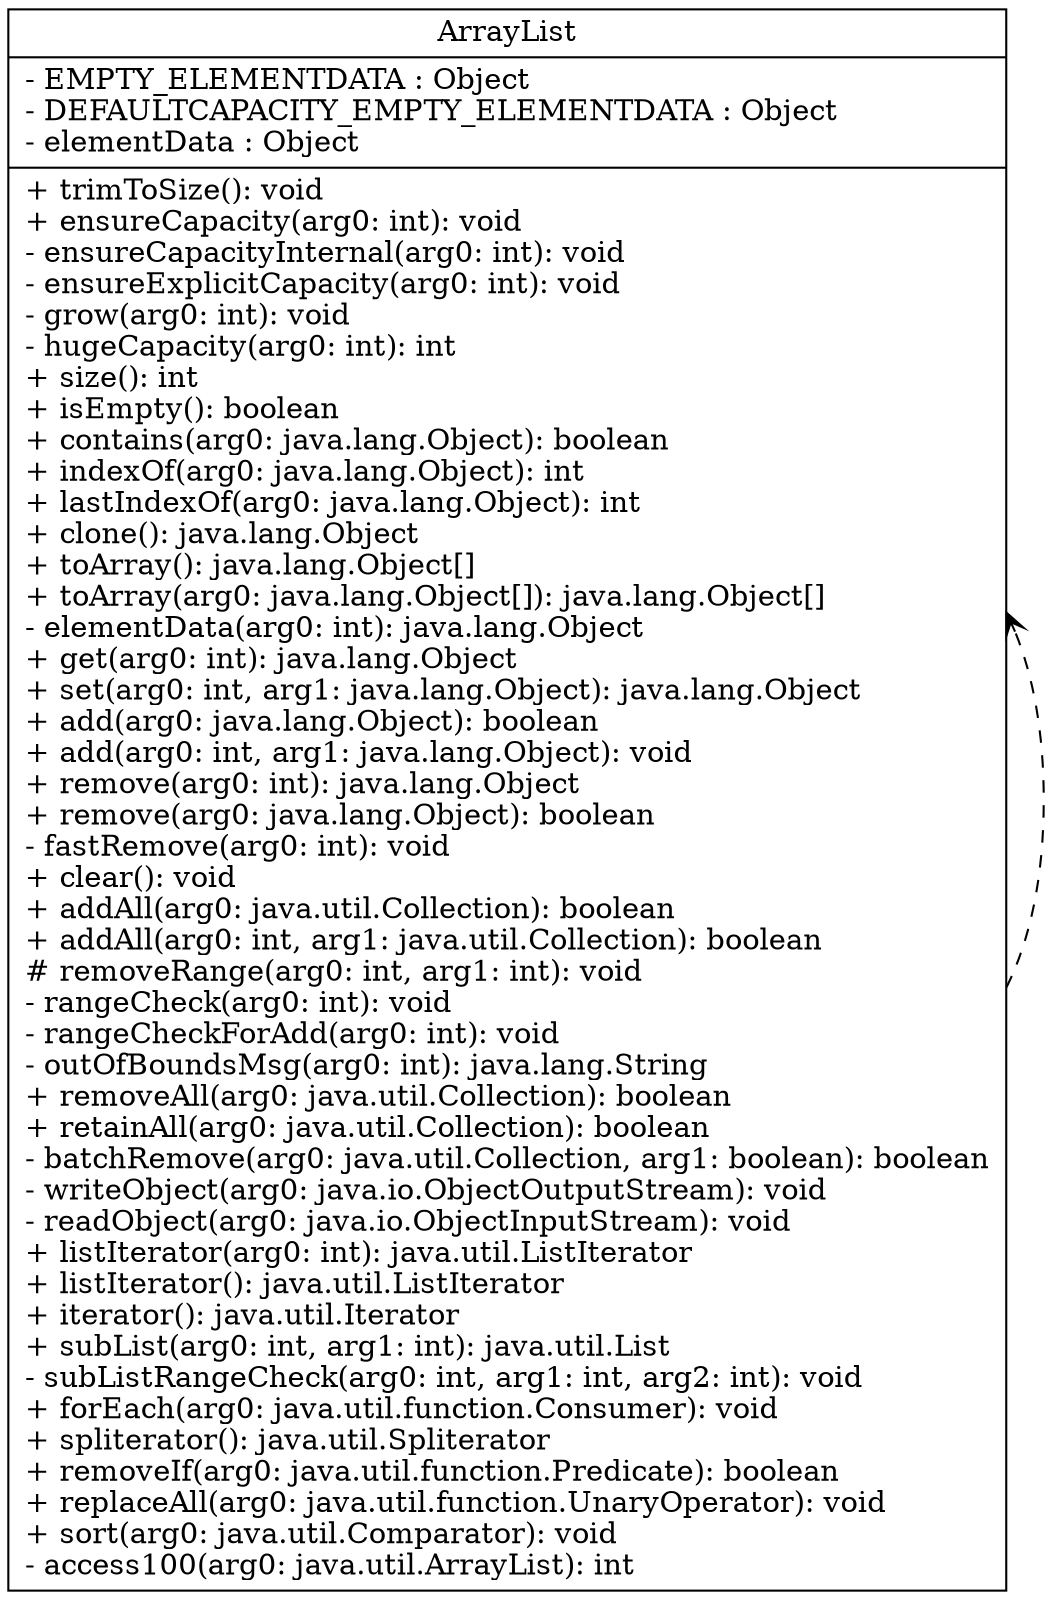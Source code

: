 digraph ILoveThisProject{
rankdir=BT;
ArrayList [
 shape="record",
 label="{ArrayList | - EMPTY_ELEMENTDATA : Object\l- DEFAULTCAPACITY_EMPTY_ELEMENTDATA : Object\l- elementData : Object\l|+ trimToSize(): void\l
+ ensureCapacity(arg0: int): void\l
- ensureCapacityInternal(arg0: int): void\l
- ensureExplicitCapacity(arg0: int): void\l
- grow(arg0: int): void\l
- hugeCapacity(arg0: int): int\l
+ size(): int\l
+ isEmpty(): boolean\l
+ contains(arg0: java.lang.Object): boolean\l
+ indexOf(arg0: java.lang.Object): int\l
+ lastIndexOf(arg0: java.lang.Object): int\l
+ clone(): java.lang.Object\l
+ toArray(): java.lang.Object[]\l
+ toArray(arg0: java.lang.Object[]): java.lang.Object[]\l
- elementData(arg0: int): java.lang.Object\l
+ get(arg0: int): java.lang.Object\l
+ set(arg0: int, arg1: java.lang.Object): java.lang.Object\l
+ add(arg0: java.lang.Object): boolean\l
+ add(arg0: int, arg1: java.lang.Object): void\l
+ remove(arg0: int): java.lang.Object\l
+ remove(arg0: java.lang.Object): boolean\l
- fastRemove(arg0: int): void\l
+ clear(): void\l
+ addAll(arg0: java.util.Collection): boolean\l
+ addAll(arg0: int, arg1: java.util.Collection): boolean\l
# removeRange(arg0: int, arg1: int): void\l
- rangeCheck(arg0: int): void\l
- rangeCheckForAdd(arg0: int): void\l
- outOfBoundsMsg(arg0: int): java.lang.String\l
+ removeAll(arg0: java.util.Collection): boolean\l
+ retainAll(arg0: java.util.Collection): boolean\l
- batchRemove(arg0: java.util.Collection, arg1: boolean): boolean\l
- writeObject(arg0: java.io.ObjectOutputStream): void\l
- readObject(arg0: java.io.ObjectInputStream): void\l
+ listIterator(arg0: int): java.util.ListIterator\l
+ listIterator(): java.util.ListIterator\l
+ iterator(): java.util.Iterator\l
+ subList(arg0: int, arg1: int): java.util.List\l
- subListRangeCheck(arg0: int, arg1: int, arg2: int): void\l
+ forEach(arg0: java.util.function.Consumer): void\l
+ spliterator(): java.util.Spliterator\l
+ removeIf(arg0: java.util.function.Predicate): boolean\l
+ replaceAll(arg0: java.util.function.UnaryOperator): void\l
+ sort(arg0: java.util.Comparator): void\l
- access100(arg0: java.util.ArrayList): int\l
}" 
];
ArrayList -> ArrayList [arrowhead="vee", style="dashed", taillabel = ""];

}